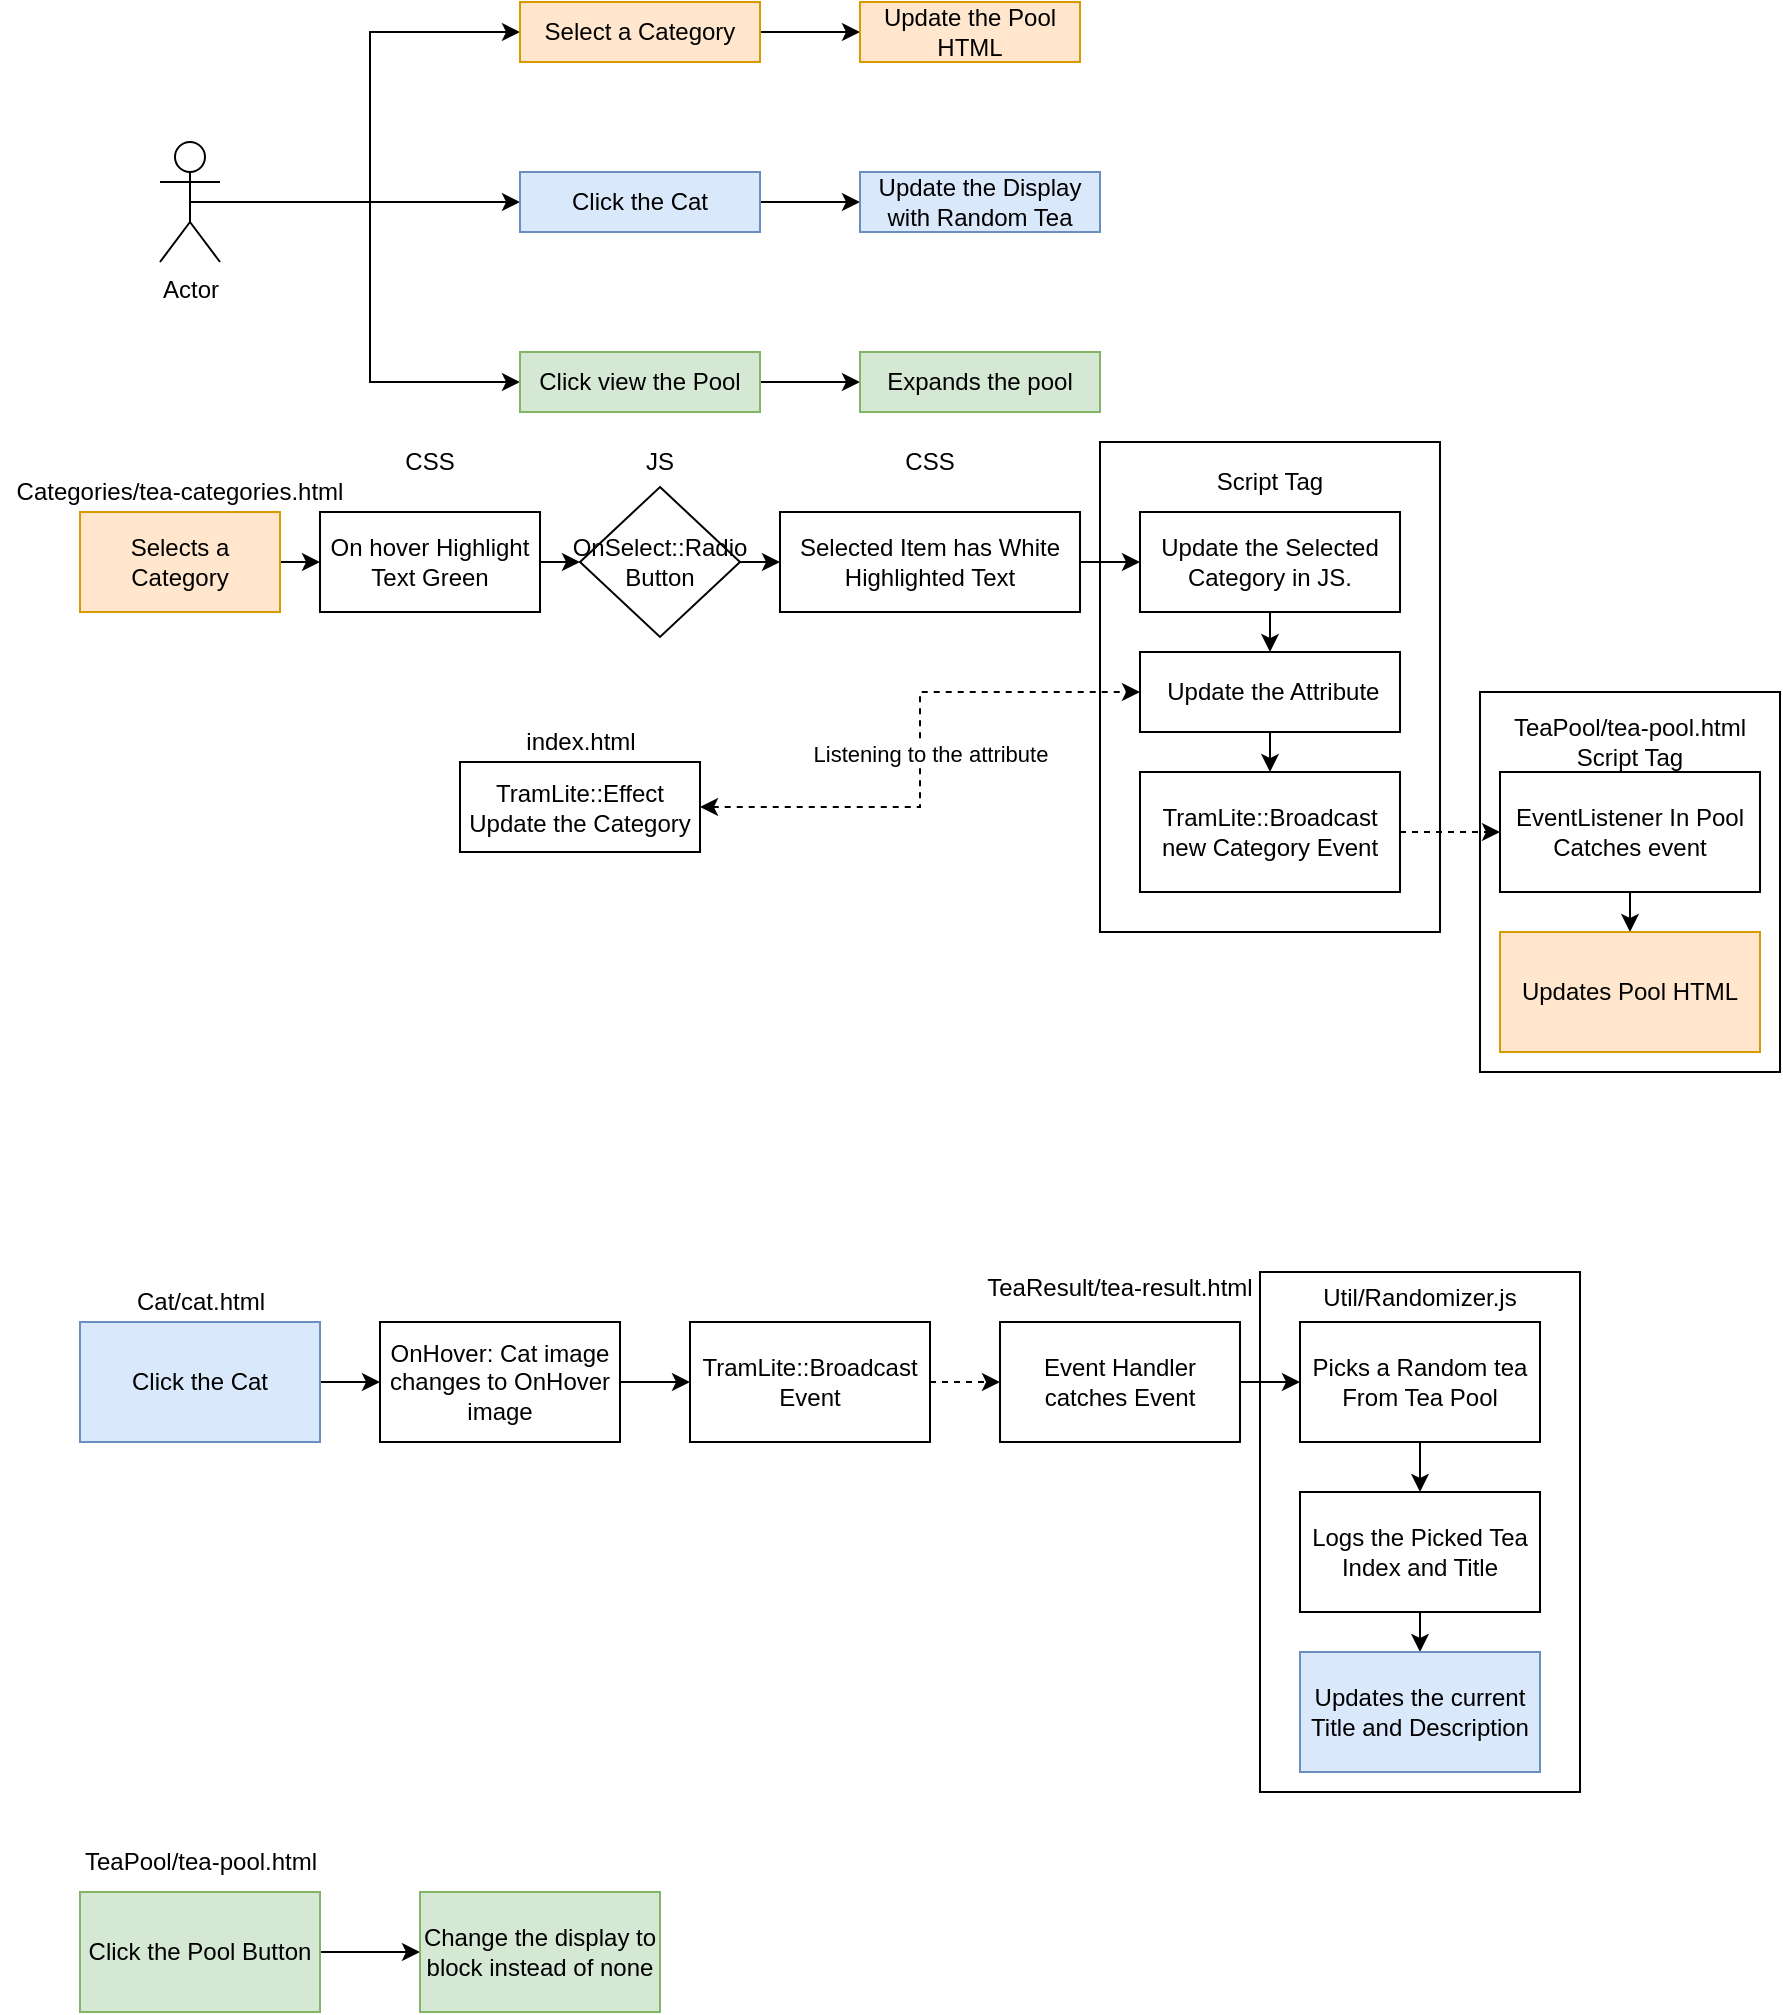 <mxfile version="22.1.2" type="github">
  <diagram name="Page-1" id="3CD9Jlh-L_q3NiRnQQOs">
    <mxGraphModel dx="2284" dy="746" grid="1" gridSize="10" guides="1" tooltips="1" connect="1" arrows="1" fold="1" page="1" pageScale="1" pageWidth="850" pageHeight="1100" math="0" shadow="0">
      <root>
        <mxCell id="0" />
        <mxCell id="1" parent="0" />
        <mxCell id="jVrqQYl2YKboR_f-lFe1-74" value="" style="rounded=0;whiteSpace=wrap;html=1;" vertex="1" parent="1">
          <mxGeometry x="700" y="380" width="150" height="190" as="geometry" />
        </mxCell>
        <mxCell id="jVrqQYl2YKboR_f-lFe1-4" style="edgeStyle=orthogonalEdgeStyle;rounded=0;orthogonalLoop=1;jettySize=auto;html=1;exitX=0.5;exitY=0.5;exitDx=0;exitDy=0;exitPerimeter=0;entryX=0;entryY=0.5;entryDx=0;entryDy=0;" edge="1" parent="1" source="jVrqQYl2YKboR_f-lFe1-1" target="jVrqQYl2YKboR_f-lFe1-7">
          <mxGeometry relative="1" as="geometry">
            <mxPoint x="220" y="110" as="targetPoint" />
          </mxGeometry>
        </mxCell>
        <mxCell id="jVrqQYl2YKboR_f-lFe1-8" style="edgeStyle=orthogonalEdgeStyle;rounded=0;orthogonalLoop=1;jettySize=auto;html=1;exitX=0.5;exitY=0.5;exitDx=0;exitDy=0;exitPerimeter=0;entryX=0;entryY=0.5;entryDx=0;entryDy=0;" edge="1" parent="1" source="jVrqQYl2YKboR_f-lFe1-1" target="jVrqQYl2YKboR_f-lFe1-5">
          <mxGeometry relative="1" as="geometry" />
        </mxCell>
        <mxCell id="jVrqQYl2YKboR_f-lFe1-9" style="edgeStyle=orthogonalEdgeStyle;rounded=0;orthogonalLoop=1;jettySize=auto;html=1;exitX=0.5;exitY=0.5;exitDx=0;exitDy=0;exitPerimeter=0;entryX=0;entryY=0.5;entryDx=0;entryDy=0;" edge="1" parent="1" source="jVrqQYl2YKboR_f-lFe1-1" target="jVrqQYl2YKboR_f-lFe1-6">
          <mxGeometry relative="1" as="geometry">
            <Array as="points">
              <mxPoint x="145" y="135" />
              <mxPoint x="145" y="225" />
            </Array>
          </mxGeometry>
        </mxCell>
        <mxCell id="jVrqQYl2YKboR_f-lFe1-1" value="Actor" style="shape=umlActor;verticalLabelPosition=bottom;verticalAlign=top;html=1;outlineConnect=0;" vertex="1" parent="1">
          <mxGeometry x="40" y="105" width="30" height="60" as="geometry" />
        </mxCell>
        <mxCell id="jVrqQYl2YKboR_f-lFe1-17" style="edgeStyle=orthogonalEdgeStyle;rounded=0;orthogonalLoop=1;jettySize=auto;html=1;exitX=1;exitY=0.5;exitDx=0;exitDy=0;entryX=0;entryY=0.5;entryDx=0;entryDy=0;" edge="1" parent="1" source="jVrqQYl2YKboR_f-lFe1-5">
          <mxGeometry relative="1" as="geometry">
            <mxPoint x="390" y="135" as="targetPoint" />
          </mxGeometry>
        </mxCell>
        <mxCell id="jVrqQYl2YKboR_f-lFe1-5" value="Click the Cat" style="rounded=0;whiteSpace=wrap;html=1;fillColor=#dae8fc;strokeColor=#6c8ebf;" vertex="1" parent="1">
          <mxGeometry x="220" y="120" width="120" height="30" as="geometry" />
        </mxCell>
        <mxCell id="jVrqQYl2YKboR_f-lFe1-21" style="edgeStyle=orthogonalEdgeStyle;rounded=0;orthogonalLoop=1;jettySize=auto;html=1;exitX=1;exitY=0.5;exitDx=0;exitDy=0;entryX=0;entryY=0.5;entryDx=0;entryDy=0;" edge="1" parent="1" source="jVrqQYl2YKboR_f-lFe1-6" target="jVrqQYl2YKboR_f-lFe1-20">
          <mxGeometry relative="1" as="geometry" />
        </mxCell>
        <mxCell id="jVrqQYl2YKboR_f-lFe1-6" value="Click view the Pool" style="rounded=0;whiteSpace=wrap;html=1;fillColor=#d5e8d4;strokeColor=#82b366;" vertex="1" parent="1">
          <mxGeometry x="220" y="210" width="120" height="30" as="geometry" />
        </mxCell>
        <mxCell id="jVrqQYl2YKboR_f-lFe1-13" style="edgeStyle=orthogonalEdgeStyle;rounded=0;orthogonalLoop=1;jettySize=auto;html=1;exitX=1;exitY=0.5;exitDx=0;exitDy=0;entryX=0;entryY=0.5;entryDx=0;entryDy=0;" edge="1" parent="1" source="jVrqQYl2YKboR_f-lFe1-7">
          <mxGeometry relative="1" as="geometry">
            <mxPoint x="390" y="50" as="targetPoint" />
          </mxGeometry>
        </mxCell>
        <mxCell id="jVrqQYl2YKboR_f-lFe1-7" value="Select a Category" style="rounded=0;whiteSpace=wrap;html=1;fillColor=#ffe6cc;strokeColor=#d79b00;" vertex="1" parent="1">
          <mxGeometry x="220" y="35" width="120" height="30" as="geometry" />
        </mxCell>
        <mxCell id="jVrqQYl2YKboR_f-lFe1-14" value="Update the Pool HTML" style="rounded=0;whiteSpace=wrap;html=1;fillColor=#ffe6cc;strokeColor=#d79b00;" vertex="1" parent="1">
          <mxGeometry x="390" y="35" width="110" height="30" as="geometry" />
        </mxCell>
        <mxCell id="jVrqQYl2YKboR_f-lFe1-18" value="Update the Display with Random Tea" style="rounded=0;whiteSpace=wrap;html=1;fillColor=#dae8fc;strokeColor=#6c8ebf;" vertex="1" parent="1">
          <mxGeometry x="390" y="120" width="120" height="30" as="geometry" />
        </mxCell>
        <mxCell id="jVrqQYl2YKboR_f-lFe1-20" value="Expands the pool" style="rounded=0;whiteSpace=wrap;html=1;fillColor=#d5e8d4;strokeColor=#82b366;" vertex="1" parent="1">
          <mxGeometry x="390" y="210" width="120" height="30" as="geometry" />
        </mxCell>
        <mxCell id="jVrqQYl2YKboR_f-lFe1-24" style="edgeStyle=orthogonalEdgeStyle;rounded=0;orthogonalLoop=1;jettySize=auto;html=1;exitX=1;exitY=0.5;exitDx=0;exitDy=0;entryX=0;entryY=0.5;entryDx=0;entryDy=0;" edge="1" parent="1" source="jVrqQYl2YKboR_f-lFe1-22" target="jVrqQYl2YKboR_f-lFe1-23">
          <mxGeometry relative="1" as="geometry" />
        </mxCell>
        <mxCell id="jVrqQYl2YKboR_f-lFe1-22" value="Selects a Category" style="rounded=0;whiteSpace=wrap;html=1;fillColor=#ffe6cc;strokeColor=#d79b00;" vertex="1" parent="1">
          <mxGeometry y="290" width="100" height="50" as="geometry" />
        </mxCell>
        <mxCell id="jVrqQYl2YKboR_f-lFe1-32" style="edgeStyle=orthogonalEdgeStyle;rounded=0;orthogonalLoop=1;jettySize=auto;html=1;exitX=1;exitY=0.5;exitDx=0;exitDy=0;entryX=0;entryY=0.5;entryDx=0;entryDy=0;" edge="1" parent="1" source="jVrqQYl2YKboR_f-lFe1-23" target="jVrqQYl2YKboR_f-lFe1-30">
          <mxGeometry relative="1" as="geometry" />
        </mxCell>
        <mxCell id="jVrqQYl2YKboR_f-lFe1-23" value="On hover Highlight Text Green" style="rounded=0;whiteSpace=wrap;html=1;" vertex="1" parent="1">
          <mxGeometry x="120" y="290" width="110" height="50" as="geometry" />
        </mxCell>
        <mxCell id="jVrqQYl2YKboR_f-lFe1-25" value="Selected Item has White Highlighted Text" style="rounded=0;whiteSpace=wrap;html=1;" vertex="1" parent="1">
          <mxGeometry x="350" y="290" width="150" height="50" as="geometry" />
        </mxCell>
        <mxCell id="jVrqQYl2YKboR_f-lFe1-33" style="edgeStyle=orthogonalEdgeStyle;rounded=0;orthogonalLoop=1;jettySize=auto;html=1;exitX=1;exitY=0.5;exitDx=0;exitDy=0;entryX=0;entryY=0.5;entryDx=0;entryDy=0;" edge="1" parent="1" source="jVrqQYl2YKboR_f-lFe1-30" target="jVrqQYl2YKboR_f-lFe1-25">
          <mxGeometry relative="1" as="geometry" />
        </mxCell>
        <mxCell id="jVrqQYl2YKboR_f-lFe1-30" value="OnSelect::Radio Button" style="rhombus;whiteSpace=wrap;html=1;" vertex="1" parent="1">
          <mxGeometry x="250" y="277.5" width="80" height="75" as="geometry" />
        </mxCell>
        <mxCell id="jVrqQYl2YKboR_f-lFe1-72" style="edgeStyle=orthogonalEdgeStyle;rounded=0;orthogonalLoop=1;jettySize=auto;html=1;exitX=0.5;exitY=1;exitDx=0;exitDy=0;entryX=0.5;entryY=0;entryDx=0;entryDy=0;" edge="1" parent="1" source="jVrqQYl2YKboR_f-lFe1-37" target="jVrqQYl2YKboR_f-lFe1-38">
          <mxGeometry relative="1" as="geometry" />
        </mxCell>
        <mxCell id="jVrqQYl2YKboR_f-lFe1-37" value="EventListener In Pool Catches event" style="rounded=0;whiteSpace=wrap;html=1;" vertex="1" parent="1">
          <mxGeometry x="710" y="420" width="130" height="60" as="geometry" />
        </mxCell>
        <mxCell id="jVrqQYl2YKboR_f-lFe1-38" value="Updates Pool HTML" style="whiteSpace=wrap;html=1;fillColor=#ffe6cc;strokeColor=#d79b00;" vertex="1" parent="1">
          <mxGeometry x="710" y="500" width="130" height="60" as="geometry" />
        </mxCell>
        <mxCell id="jVrqQYl2YKboR_f-lFe1-42" value="CSS" style="text;html=1;strokeColor=none;fillColor=none;align=center;verticalAlign=middle;whiteSpace=wrap;rounded=0;" vertex="1" parent="1">
          <mxGeometry x="145" y="250" width="60" height="30" as="geometry" />
        </mxCell>
        <mxCell id="jVrqQYl2YKboR_f-lFe1-43" value="Categories/tea-categories.html" style="text;html=1;strokeColor=none;fillColor=none;align=center;verticalAlign=middle;whiteSpace=wrap;rounded=0;" vertex="1" parent="1">
          <mxGeometry x="-40" y="270" width="180" height="20" as="geometry" />
        </mxCell>
        <mxCell id="jVrqQYl2YKboR_f-lFe1-47" value="JS" style="text;html=1;strokeColor=none;fillColor=none;align=center;verticalAlign=middle;whiteSpace=wrap;rounded=0;" vertex="1" parent="1">
          <mxGeometry x="260" y="250" width="60" height="30" as="geometry" />
        </mxCell>
        <mxCell id="jVrqQYl2YKboR_f-lFe1-48" value="CSS" style="text;html=1;strokeColor=none;fillColor=none;align=center;verticalAlign=middle;whiteSpace=wrap;rounded=0;" vertex="1" parent="1">
          <mxGeometry x="395" y="250" width="60" height="30" as="geometry" />
        </mxCell>
        <mxCell id="jVrqQYl2YKboR_f-lFe1-49" value="TeaPool/tea-pool.html&lt;br&gt;Script Tag" style="text;html=1;strokeColor=none;fillColor=none;align=center;verticalAlign=middle;whiteSpace=wrap;rounded=0;" vertex="1" parent="1">
          <mxGeometry x="710" y="390" width="130" height="30" as="geometry" />
        </mxCell>
        <mxCell id="jVrqQYl2YKboR_f-lFe1-55" style="edgeStyle=orthogonalEdgeStyle;rounded=0;orthogonalLoop=1;jettySize=auto;html=1;exitX=1;exitY=0.5;exitDx=0;exitDy=0;entryX=0;entryY=0.5;entryDx=0;entryDy=0;" edge="1" parent="1" source="jVrqQYl2YKboR_f-lFe1-50" target="jVrqQYl2YKboR_f-lFe1-51">
          <mxGeometry relative="1" as="geometry" />
        </mxCell>
        <mxCell id="jVrqQYl2YKboR_f-lFe1-50" value="Click the Cat" style="rounded=0;whiteSpace=wrap;html=1;fillColor=#dae8fc;strokeColor=#6c8ebf;" vertex="1" parent="1">
          <mxGeometry y="695" width="120" height="60" as="geometry" />
        </mxCell>
        <mxCell id="jVrqQYl2YKboR_f-lFe1-56" style="edgeStyle=orthogonalEdgeStyle;rounded=0;orthogonalLoop=1;jettySize=auto;html=1;exitX=1;exitY=0.5;exitDx=0;exitDy=0;entryX=0;entryY=0.5;entryDx=0;entryDy=0;" edge="1" parent="1" source="jVrqQYl2YKboR_f-lFe1-51" target="jVrqQYl2YKboR_f-lFe1-52">
          <mxGeometry relative="1" as="geometry" />
        </mxCell>
        <mxCell id="jVrqQYl2YKboR_f-lFe1-51" value="OnHover: Cat image changes to OnHover image" style="rounded=0;whiteSpace=wrap;html=1;" vertex="1" parent="1">
          <mxGeometry x="150" y="695" width="120" height="60" as="geometry" />
        </mxCell>
        <mxCell id="jVrqQYl2YKboR_f-lFe1-57" style="edgeStyle=orthogonalEdgeStyle;rounded=0;orthogonalLoop=1;jettySize=auto;html=1;exitX=1;exitY=0.5;exitDx=0;exitDy=0;entryX=0;entryY=0.5;entryDx=0;entryDy=0;dashed=1;" edge="1" parent="1" source="jVrqQYl2YKboR_f-lFe1-52" target="jVrqQYl2YKboR_f-lFe1-53">
          <mxGeometry relative="1" as="geometry" />
        </mxCell>
        <mxCell id="jVrqQYl2YKboR_f-lFe1-52" value="TramLite::Broadcast Event" style="rounded=0;whiteSpace=wrap;html=1;" vertex="1" parent="1">
          <mxGeometry x="305" y="695" width="120" height="60" as="geometry" />
        </mxCell>
        <mxCell id="jVrqQYl2YKboR_f-lFe1-53" value="Event Handler catches Event" style="rounded=0;whiteSpace=wrap;html=1;" vertex="1" parent="1">
          <mxGeometry x="460" y="695" width="120" height="60" as="geometry" />
        </mxCell>
        <mxCell id="jVrqQYl2YKboR_f-lFe1-61" value="" style="rounded=0;whiteSpace=wrap;html=1;align=center;" vertex="1" parent="1">
          <mxGeometry x="590" y="670" width="160" height="260" as="geometry" />
        </mxCell>
        <mxCell id="jVrqQYl2YKboR_f-lFe1-60" style="edgeStyle=orthogonalEdgeStyle;rounded=0;orthogonalLoop=1;jettySize=auto;html=1;exitX=1;exitY=0.5;exitDx=0;exitDy=0;entryX=0;entryY=0.5;entryDx=0;entryDy=0;" edge="1" parent="1" source="jVrqQYl2YKboR_f-lFe1-53" target="jVrqQYl2YKboR_f-lFe1-58">
          <mxGeometry relative="1" as="geometry" />
        </mxCell>
        <mxCell id="jVrqQYl2YKboR_f-lFe1-54" value="TeaResult/tea-result.html" style="text;html=1;strokeColor=none;fillColor=none;align=center;verticalAlign=middle;whiteSpace=wrap;rounded=0;" vertex="1" parent="1">
          <mxGeometry x="450" y="660" width="140" height="35" as="geometry" />
        </mxCell>
        <mxCell id="jVrqQYl2YKboR_f-lFe1-73" value="" style="rounded=0;whiteSpace=wrap;html=1;" vertex="1" parent="1">
          <mxGeometry x="510" y="255" width="170" height="245" as="geometry" />
        </mxCell>
        <mxCell id="jVrqQYl2YKboR_f-lFe1-65" style="edgeStyle=orthogonalEdgeStyle;rounded=0;orthogonalLoop=1;jettySize=auto;html=1;exitX=0.5;exitY=1;exitDx=0;exitDy=0;entryX=0.5;entryY=0;entryDx=0;entryDy=0;" edge="1" parent="1" source="jVrqQYl2YKboR_f-lFe1-58" target="jVrqQYl2YKboR_f-lFe1-64">
          <mxGeometry relative="1" as="geometry" />
        </mxCell>
        <mxCell id="jVrqQYl2YKboR_f-lFe1-58" value="Picks a Random tea From Tea Pool" style="rounded=0;whiteSpace=wrap;html=1;" vertex="1" parent="1">
          <mxGeometry x="610" y="695" width="120" height="60" as="geometry" />
        </mxCell>
        <mxCell id="jVrqQYl2YKboR_f-lFe1-59" value="Util/Randomizer.js" style="text;html=1;strokeColor=none;fillColor=none;align=center;verticalAlign=middle;whiteSpace=wrap;rounded=0;" vertex="1" parent="1">
          <mxGeometry x="620" y="670" width="100" height="25" as="geometry" />
        </mxCell>
        <mxCell id="jVrqQYl2YKboR_f-lFe1-67" style="edgeStyle=orthogonalEdgeStyle;rounded=0;orthogonalLoop=1;jettySize=auto;html=1;exitX=0.5;exitY=1;exitDx=0;exitDy=0;entryX=0.5;entryY=0;entryDx=0;entryDy=0;" edge="1" parent="1" source="jVrqQYl2YKboR_f-lFe1-64" target="jVrqQYl2YKboR_f-lFe1-66">
          <mxGeometry relative="1" as="geometry" />
        </mxCell>
        <mxCell id="jVrqQYl2YKboR_f-lFe1-64" value="Logs the Picked Tea Index and Title" style="rounded=0;whiteSpace=wrap;html=1;" vertex="1" parent="1">
          <mxGeometry x="610" y="780" width="120" height="60" as="geometry" />
        </mxCell>
        <mxCell id="jVrqQYl2YKboR_f-lFe1-66" value="Updates the current Title and Description" style="rounded=0;whiteSpace=wrap;html=1;fillColor=#dae8fc;strokeColor=#6c8ebf;" vertex="1" parent="1">
          <mxGeometry x="610" y="860" width="120" height="60" as="geometry" />
        </mxCell>
        <mxCell id="jVrqQYl2YKboR_f-lFe1-68" value="Cat/cat.html" style="text;html=1;align=center;verticalAlign=middle;resizable=0;points=[];autosize=1;strokeColor=none;fillColor=none;" vertex="1" parent="1">
          <mxGeometry x="15" y="670" width="90" height="30" as="geometry" />
        </mxCell>
        <mxCell id="jVrqQYl2YKboR_f-lFe1-34" style="edgeStyle=orthogonalEdgeStyle;rounded=0;orthogonalLoop=1;jettySize=auto;html=1;exitX=0.5;exitY=1;exitDx=0;exitDy=0;entryX=0.5;entryY=0;entryDx=0;entryDy=0;" edge="1" parent="1" source="jVrqQYl2YKboR_f-lFe1-27" target="jVrqQYl2YKboR_f-lFe1-29">
          <mxGeometry relative="1" as="geometry" />
        </mxCell>
        <mxCell id="jVrqQYl2YKboR_f-lFe1-27" value="Update the Selected Category in JS." style="rounded=0;whiteSpace=wrap;html=1;" vertex="1" parent="1">
          <mxGeometry x="530" y="290" width="130" height="50" as="geometry" />
        </mxCell>
        <mxCell id="jVrqQYl2YKboR_f-lFe1-39" style="edgeStyle=orthogonalEdgeStyle;rounded=0;orthogonalLoop=1;jettySize=auto;html=1;exitX=0.5;exitY=1;exitDx=0;exitDy=0;entryX=0.5;entryY=0;entryDx=0;entryDy=0;" edge="1" parent="1" source="jVrqQYl2YKboR_f-lFe1-29" target="jVrqQYl2YKboR_f-lFe1-36">
          <mxGeometry relative="1" as="geometry" />
        </mxCell>
        <mxCell id="jVrqQYl2YKboR_f-lFe1-77" style="edgeStyle=orthogonalEdgeStyle;rounded=0;orthogonalLoop=1;jettySize=auto;html=1;exitX=0;exitY=0.5;exitDx=0;exitDy=0;entryX=1;entryY=0.5;entryDx=0;entryDy=0;strokeColor=none;startArrow=classic;startFill=1;" edge="1" parent="1" source="jVrqQYl2YKboR_f-lFe1-29" target="jVrqQYl2YKboR_f-lFe1-75">
          <mxGeometry relative="1" as="geometry" />
        </mxCell>
        <mxCell id="jVrqQYl2YKboR_f-lFe1-29" value="&amp;nbsp;Update the Attribute" style="rounded=0;whiteSpace=wrap;html=1;" vertex="1" parent="1">
          <mxGeometry x="530" y="360" width="130" height="40" as="geometry" />
        </mxCell>
        <mxCell id="jVrqQYl2YKboR_f-lFe1-36" value="TramLite::Broadcast new Category Event" style="rounded=0;whiteSpace=wrap;html=1;" vertex="1" parent="1">
          <mxGeometry x="530" y="420" width="130" height="60" as="geometry" />
        </mxCell>
        <mxCell id="jVrqQYl2YKboR_f-lFe1-45" value="Script Tag" style="text;html=1;strokeColor=none;fillColor=none;align=center;verticalAlign=middle;whiteSpace=wrap;rounded=0;" vertex="1" parent="1">
          <mxGeometry x="565" y="260" width="60" height="30" as="geometry" />
        </mxCell>
        <mxCell id="jVrqQYl2YKboR_f-lFe1-40" style="edgeStyle=orthogonalEdgeStyle;rounded=0;orthogonalLoop=1;jettySize=auto;html=1;exitX=1;exitY=0.5;exitDx=0;exitDy=0;entryX=0;entryY=0.5;entryDx=0;entryDy=0;dashed=1;" edge="1" parent="1" source="jVrqQYl2YKboR_f-lFe1-36" target="jVrqQYl2YKboR_f-lFe1-37">
          <mxGeometry relative="1" as="geometry" />
        </mxCell>
        <mxCell id="jVrqQYl2YKboR_f-lFe1-28" style="edgeStyle=orthogonalEdgeStyle;rounded=0;orthogonalLoop=1;jettySize=auto;html=1;exitX=1;exitY=0.5;exitDx=0;exitDy=0;entryX=0;entryY=0.5;entryDx=0;entryDy=0;" edge="1" parent="1" source="jVrqQYl2YKboR_f-lFe1-25" target="jVrqQYl2YKboR_f-lFe1-27">
          <mxGeometry relative="1" as="geometry" />
        </mxCell>
        <mxCell id="jVrqQYl2YKboR_f-lFe1-78" style="edgeStyle=orthogonalEdgeStyle;rounded=0;orthogonalLoop=1;jettySize=auto;html=1;exitX=1;exitY=0.5;exitDx=0;exitDy=0;entryX=0;entryY=0.5;entryDx=0;entryDy=0;startArrow=classic;startFill=1;dashed=1;" edge="1" parent="1" source="jVrqQYl2YKboR_f-lFe1-75" target="jVrqQYl2YKboR_f-lFe1-29">
          <mxGeometry relative="1" as="geometry" />
        </mxCell>
        <mxCell id="jVrqQYl2YKboR_f-lFe1-79" value="Listening to the attribute" style="edgeLabel;html=1;align=center;verticalAlign=middle;resizable=0;points=[];" vertex="1" connectable="0" parent="jVrqQYl2YKboR_f-lFe1-78">
          <mxGeometry x="-0.2" y="4" relative="1" as="geometry">
            <mxPoint x="9" y="-26" as="offset" />
          </mxGeometry>
        </mxCell>
        <mxCell id="jVrqQYl2YKboR_f-lFe1-75" value="TramLite::Effect Update the Category" style="rounded=0;whiteSpace=wrap;html=1;" vertex="1" parent="1">
          <mxGeometry x="190" y="415" width="120" height="45" as="geometry" />
        </mxCell>
        <mxCell id="jVrqQYl2YKboR_f-lFe1-76" value="index.html" style="text;html=1;align=center;verticalAlign=middle;resizable=0;points=[];autosize=1;strokeColor=none;fillColor=none;" vertex="1" parent="1">
          <mxGeometry x="210" y="390" width="80" height="30" as="geometry" />
        </mxCell>
        <mxCell id="jVrqQYl2YKboR_f-lFe1-82" style="edgeStyle=orthogonalEdgeStyle;rounded=0;orthogonalLoop=1;jettySize=auto;html=1;exitX=1;exitY=0.5;exitDx=0;exitDy=0;entryX=0;entryY=0.5;entryDx=0;entryDy=0;" edge="1" parent="1" source="jVrqQYl2YKboR_f-lFe1-80" target="jVrqQYl2YKboR_f-lFe1-81">
          <mxGeometry relative="1" as="geometry" />
        </mxCell>
        <mxCell id="jVrqQYl2YKboR_f-lFe1-80" value="Click the Pool Button" style="rounded=0;whiteSpace=wrap;html=1;fillColor=#d5e8d4;strokeColor=#82b366;" vertex="1" parent="1">
          <mxGeometry y="980" width="120" height="60" as="geometry" />
        </mxCell>
        <mxCell id="jVrqQYl2YKboR_f-lFe1-81" value="Change the display to block instead of none" style="rounded=0;whiteSpace=wrap;html=1;fillColor=#d5e8d4;strokeColor=#82b366;" vertex="1" parent="1">
          <mxGeometry x="170" y="980" width="120" height="60" as="geometry" />
        </mxCell>
        <mxCell id="jVrqQYl2YKboR_f-lFe1-83" value="TeaPool/tea-pool.html" style="text;html=1;align=center;verticalAlign=middle;resizable=0;points=[];autosize=1;strokeColor=none;fillColor=none;" vertex="1" parent="1">
          <mxGeometry x="-10" y="950" width="140" height="30" as="geometry" />
        </mxCell>
      </root>
    </mxGraphModel>
  </diagram>
</mxfile>
